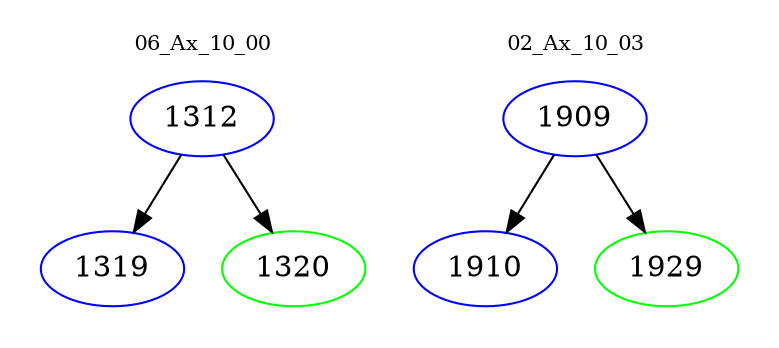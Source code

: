 digraph{
subgraph cluster_0 {
color = white
label = "06_Ax_10_00";
fontsize=10;
T0_1312 [label="1312", color="blue"]
T0_1312 -> T0_1319 [color="black"]
T0_1319 [label="1319", color="blue"]
T0_1312 -> T0_1320 [color="black"]
T0_1320 [label="1320", color="green"]
}
subgraph cluster_1 {
color = white
label = "02_Ax_10_03";
fontsize=10;
T1_1909 [label="1909", color="blue"]
T1_1909 -> T1_1910 [color="black"]
T1_1910 [label="1910", color="blue"]
T1_1909 -> T1_1929 [color="black"]
T1_1929 [label="1929", color="green"]
}
}
